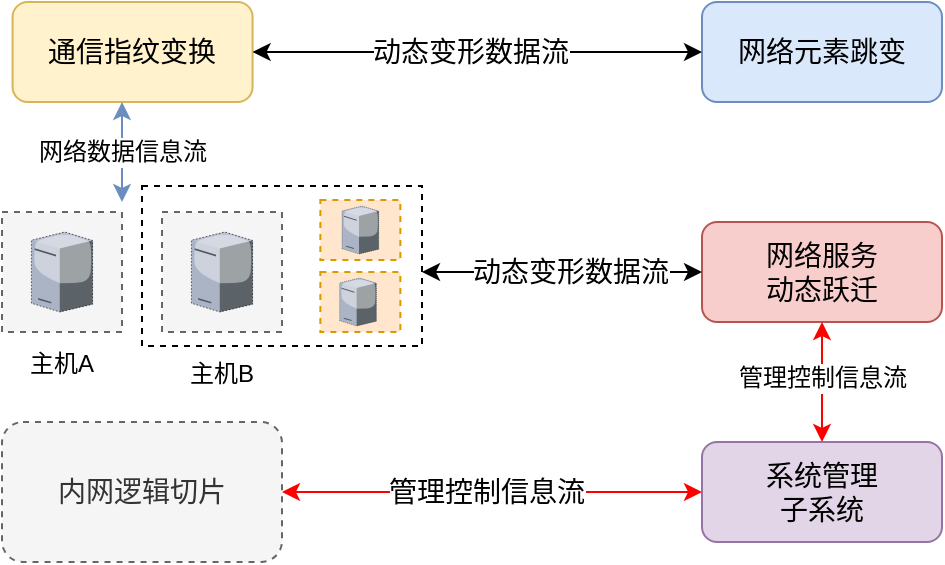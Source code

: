 <mxfile version="20.8.23" type="github">
  <diagram name="第 1 页" id="UqT02PjtVe9HQudxlXp8">
    <mxGraphModel dx="1185" dy="610" grid="1" gridSize="10" guides="1" tooltips="1" connect="1" arrows="1" fold="1" page="1" pageScale="1" pageWidth="827" pageHeight="1169" math="0" shadow="0">
      <root>
        <mxCell id="0" />
        <mxCell id="1" parent="0" />
        <mxCell id="2oiEZgykenzxqlBTQKg2-17" value="" style="rounded=0;whiteSpace=wrap;html=1;dashed=1;fontSize=12;" vertex="1" parent="1">
          <mxGeometry x="210" y="302" width="140" height="80" as="geometry" />
        </mxCell>
        <mxCell id="2oiEZgykenzxqlBTQKg2-1" value="&lt;font style=&quot;font-size: 14px;&quot;&gt;通信指纹变换&lt;/font&gt;" style="rounded=1;whiteSpace=wrap;html=1;fillColor=#fff2cc;strokeColor=#d6b656;" vertex="1" parent="1">
          <mxGeometry x="145.3" y="210" width="120" height="50" as="geometry" />
        </mxCell>
        <mxCell id="2oiEZgykenzxqlBTQKg2-2" value="&lt;font style=&quot;font-size: 14px;&quot;&gt;网络元素跳变&lt;/font&gt;" style="rounded=1;whiteSpace=wrap;html=1;fillColor=#dae8fc;strokeColor=#6c8ebf;" vertex="1" parent="1">
          <mxGeometry x="490" y="210" width="120" height="50" as="geometry" />
        </mxCell>
        <mxCell id="2oiEZgykenzxqlBTQKg2-3" value="&lt;font style=&quot;font-size: 14px;&quot;&gt;网络服务&lt;br&gt;动态跃迁&lt;/font&gt;" style="rounded=1;whiteSpace=wrap;html=1;fillColor=#f8cecc;strokeColor=#b85450;" vertex="1" parent="1">
          <mxGeometry x="490" y="320" width="120" height="50" as="geometry" />
        </mxCell>
        <mxCell id="2oiEZgykenzxqlBTQKg2-4" value="&lt;span style=&quot;font-size: 14px;&quot;&gt;系统管理&lt;br&gt;子系统&lt;/span&gt;" style="rounded=1;whiteSpace=wrap;html=1;fillColor=#e1d5e7;strokeColor=#9673a6;" vertex="1" parent="1">
          <mxGeometry x="490" y="430" width="120" height="50" as="geometry" />
        </mxCell>
        <mxCell id="2oiEZgykenzxqlBTQKg2-5" value="" style="endArrow=classic;startArrow=classic;html=1;rounded=0;fontSize=14;entryX=0;entryY=0.5;entryDx=0;entryDy=0;exitX=1;exitY=0.5;exitDx=0;exitDy=0;" edge="1" parent="1" source="2oiEZgykenzxqlBTQKg2-1" target="2oiEZgykenzxqlBTQKg2-2">
          <mxGeometry width="50" height="50" relative="1" as="geometry">
            <mxPoint x="410" y="280" as="sourcePoint" />
            <mxPoint x="460" y="230" as="targetPoint" />
          </mxGeometry>
        </mxCell>
        <mxCell id="2oiEZgykenzxqlBTQKg2-6" value="动态变形数据流" style="edgeLabel;html=1;align=center;verticalAlign=middle;resizable=0;points=[];fontSize=14;" vertex="1" connectable="0" parent="2oiEZgykenzxqlBTQKg2-5">
          <mxGeometry x="-0.182" relative="1" as="geometry">
            <mxPoint x="16" as="offset" />
          </mxGeometry>
        </mxCell>
        <mxCell id="2oiEZgykenzxqlBTQKg2-7" value="&lt;span style=&quot;font-size: 14px;&quot;&gt;内网逻辑切片&lt;/span&gt;" style="rounded=1;whiteSpace=wrap;html=1;fillColor=#f5f5f5;strokeColor=#666666;dashed=1;fontColor=#333333;" vertex="1" parent="1">
          <mxGeometry x="140" y="420" width="140" height="70" as="geometry" />
        </mxCell>
        <mxCell id="2oiEZgykenzxqlBTQKg2-8" value="" style="endArrow=classic;startArrow=classic;html=1;rounded=0;fontSize=14;entryX=0;entryY=0.5;entryDx=0;entryDy=0;exitX=1;exitY=0.5;exitDx=0;exitDy=0;strokeColor=#ff0000;" edge="1" parent="1" source="2oiEZgykenzxqlBTQKg2-7" target="2oiEZgykenzxqlBTQKg2-4">
          <mxGeometry width="50" height="50" relative="1" as="geometry">
            <mxPoint x="300" y="454.58" as="sourcePoint" />
            <mxPoint x="470" y="454.58" as="targetPoint" />
          </mxGeometry>
        </mxCell>
        <mxCell id="2oiEZgykenzxqlBTQKg2-9" value="管理控制信息流" style="edgeLabel;html=1;align=center;verticalAlign=middle;resizable=0;points=[];fontSize=14;" vertex="1" connectable="0" parent="2oiEZgykenzxqlBTQKg2-8">
          <mxGeometry x="-0.182" relative="1" as="geometry">
            <mxPoint x="16" as="offset" />
          </mxGeometry>
        </mxCell>
        <mxCell id="2oiEZgykenzxqlBTQKg2-12" value="" style="rounded=0;whiteSpace=wrap;html=1;dashed=1;fontSize=14;fillColor=#f5f5f5;fontColor=#333333;strokeColor=#666666;" vertex="1" parent="1">
          <mxGeometry x="140" y="315" width="60" height="60" as="geometry" />
        </mxCell>
        <mxCell id="2oiEZgykenzxqlBTQKg2-11" value="" style="verticalLabelPosition=bottom;sketch=0;aspect=fixed;html=1;verticalAlign=top;strokeColor=none;align=center;outlineConnect=0;shape=mxgraph.citrix.license_server;dashed=1;fontSize=14;" vertex="1" parent="1">
          <mxGeometry x="154.71" y="325" width="30.59" height="40" as="geometry" />
        </mxCell>
        <mxCell id="2oiEZgykenzxqlBTQKg2-13" value="" style="rounded=0;whiteSpace=wrap;html=1;dashed=1;fontSize=14;fillColor=#f5f5f5;fontColor=#333333;strokeColor=#666666;" vertex="1" parent="1">
          <mxGeometry x="220" y="315" width="60" height="60" as="geometry" />
        </mxCell>
        <mxCell id="2oiEZgykenzxqlBTQKg2-14" value="" style="verticalLabelPosition=bottom;sketch=0;aspect=fixed;html=1;verticalAlign=top;strokeColor=none;align=center;outlineConnect=0;shape=mxgraph.citrix.license_server;dashed=1;fontSize=14;" vertex="1" parent="1">
          <mxGeometry x="234.71" y="325" width="30.59" height="40" as="geometry" />
        </mxCell>
        <mxCell id="2oiEZgykenzxqlBTQKg2-15" value="&lt;font style=&quot;font-size: 12px;&quot;&gt;主机A&lt;/font&gt;" style="text;html=1;strokeColor=none;fillColor=none;align=center;verticalAlign=middle;whiteSpace=wrap;rounded=0;fontSize=14;" vertex="1" parent="1">
          <mxGeometry x="140" y="375" width="60" height="30" as="geometry" />
        </mxCell>
        <mxCell id="2oiEZgykenzxqlBTQKg2-16" value="&lt;font style=&quot;font-size: 12px;&quot;&gt;主机B&lt;/font&gt;" style="text;html=1;strokeColor=none;fillColor=none;align=center;verticalAlign=middle;whiteSpace=wrap;rounded=0;fontSize=14;" vertex="1" parent="1">
          <mxGeometry x="220" y="380" width="60" height="30" as="geometry" />
        </mxCell>
        <mxCell id="2oiEZgykenzxqlBTQKg2-18" value="" style="rounded=0;whiteSpace=wrap;html=1;dashed=1;fontSize=14;fillColor=#ffe6cc;strokeColor=#d79b00;" vertex="1" parent="1">
          <mxGeometry x="299.18" y="309" width="40" height="30" as="geometry" />
        </mxCell>
        <mxCell id="2oiEZgykenzxqlBTQKg2-19" value="" style="rounded=0;whiteSpace=wrap;html=1;dashed=1;fontSize=14;fillColor=#ffe6cc;strokeColor=#d79b00;" vertex="1" parent="1">
          <mxGeometry x="299.18" y="345" width="40" height="30" as="geometry" />
        </mxCell>
        <mxCell id="2oiEZgykenzxqlBTQKg2-20" value="" style="verticalLabelPosition=bottom;sketch=0;aspect=fixed;html=1;verticalAlign=top;strokeColor=#d79b00;align=center;outlineConnect=0;shape=mxgraph.citrix.license_server;dashed=1;fontSize=14;fillColor=#ffe6cc;" vertex="1" parent="1">
          <mxGeometry x="310" y="312" width="18.35" height="24" as="geometry" />
        </mxCell>
        <mxCell id="2oiEZgykenzxqlBTQKg2-21" value="" style="verticalLabelPosition=bottom;sketch=0;aspect=fixed;html=1;verticalAlign=top;strokeColor=#d79b00;align=center;outlineConnect=0;shape=mxgraph.citrix.license_server;dashed=1;fontSize=14;fillColor=#ffe6cc;" vertex="1" parent="1">
          <mxGeometry x="308.82" y="348" width="18.35" height="24" as="geometry" />
        </mxCell>
        <mxCell id="2oiEZgykenzxqlBTQKg2-22" value="" style="endArrow=classic;startArrow=classic;html=1;rounded=0;fontSize=14;entryX=0;entryY=0.5;entryDx=0;entryDy=0;" edge="1" parent="1" target="2oiEZgykenzxqlBTQKg2-3">
          <mxGeometry width="50" height="50" relative="1" as="geometry">
            <mxPoint x="350" y="345" as="sourcePoint" />
            <mxPoint x="470" y="344.67" as="targetPoint" />
          </mxGeometry>
        </mxCell>
        <mxCell id="2oiEZgykenzxqlBTQKg2-23" value="动态变形数据流" style="edgeLabel;html=1;align=center;verticalAlign=middle;resizable=0;points=[];fontSize=14;" vertex="1" connectable="0" parent="2oiEZgykenzxqlBTQKg2-22">
          <mxGeometry x="-0.182" relative="1" as="geometry">
            <mxPoint x="16" as="offset" />
          </mxGeometry>
        </mxCell>
        <mxCell id="2oiEZgykenzxqlBTQKg2-24" value="" style="endArrow=classic;startArrow=classic;html=1;rounded=0;fontSize=12;fillColor=#dae8fc;strokeColor=#6c8ebf;" edge="1" parent="1">
          <mxGeometry width="50" height="50" relative="1" as="geometry">
            <mxPoint x="200" y="310" as="sourcePoint" />
            <mxPoint x="200" y="260" as="targetPoint" />
          </mxGeometry>
        </mxCell>
        <mxCell id="2oiEZgykenzxqlBTQKg2-30" value="网络数据信息流" style="edgeLabel;html=1;align=center;verticalAlign=middle;resizable=0;points=[];fontSize=12;" vertex="1" connectable="0" parent="2oiEZgykenzxqlBTQKg2-24">
          <mxGeometry x="-0.36" y="1" relative="1" as="geometry">
            <mxPoint x="1" y="-9" as="offset" />
          </mxGeometry>
        </mxCell>
        <mxCell id="2oiEZgykenzxqlBTQKg2-28" value="" style="endArrow=classic;startArrow=classic;html=1;rounded=0;strokeColor=#ff0000;fontSize=12;entryX=0.5;entryY=1;entryDx=0;entryDy=0;exitX=0.5;exitY=0;exitDx=0;exitDy=0;" edge="1" parent="1" source="2oiEZgykenzxqlBTQKg2-4" target="2oiEZgykenzxqlBTQKg2-3">
          <mxGeometry width="50" height="50" relative="1" as="geometry">
            <mxPoint x="510" y="420" as="sourcePoint" />
            <mxPoint x="560" y="370" as="targetPoint" />
          </mxGeometry>
        </mxCell>
        <mxCell id="2oiEZgykenzxqlBTQKg2-29" value="管理控制信息流" style="edgeLabel;html=1;align=center;verticalAlign=middle;resizable=0;points=[];fontSize=12;" vertex="1" connectable="0" parent="2oiEZgykenzxqlBTQKg2-28">
          <mxGeometry x="-0.391" relative="1" as="geometry">
            <mxPoint y="-14" as="offset" />
          </mxGeometry>
        </mxCell>
      </root>
    </mxGraphModel>
  </diagram>
</mxfile>
